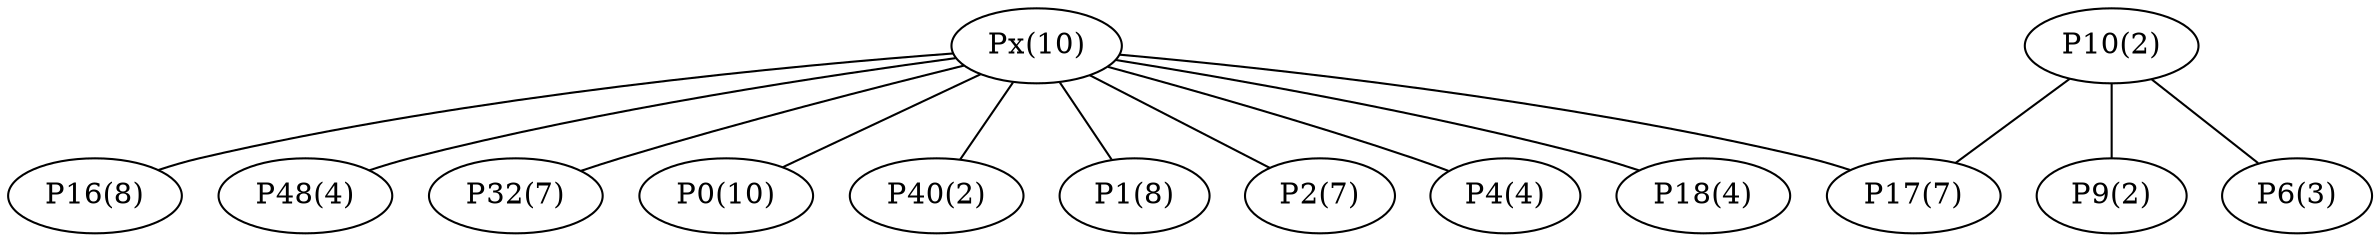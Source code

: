 graph network {
	"Px(10)";
	"P16(8)";
	"P48(4)";
	"P32(7)";
	"P0(10)";
	"P40(2)";
	"P1(8)";
	"P2(7)";
	"P4(4)";
	"P17(7)";
	"P18(4)";
	"P10(2)";
	"P9(2)";
	"P6(3)";
	"Px(10)" -- "P16(8)";
	"Px(10)" -- "P48(4)";
	"Px(10)" -- "P32(7)";
	"Px(10)" -- "P0(10)";
	"Px(10)" -- "P40(2)";
	"Px(10)" -- "P1(8)";
	"Px(10)" -- "P2(7)";
	"Px(10)" -- "P4(4)";
	"Px(10)" -- "P17(7)";
	"Px(10)" -- "P18(4)";
	"P10(2)" -- "P9(2)";
	"P10(2)" -- "P17(7)";
	"P10(2)" -- "P6(3)";
}